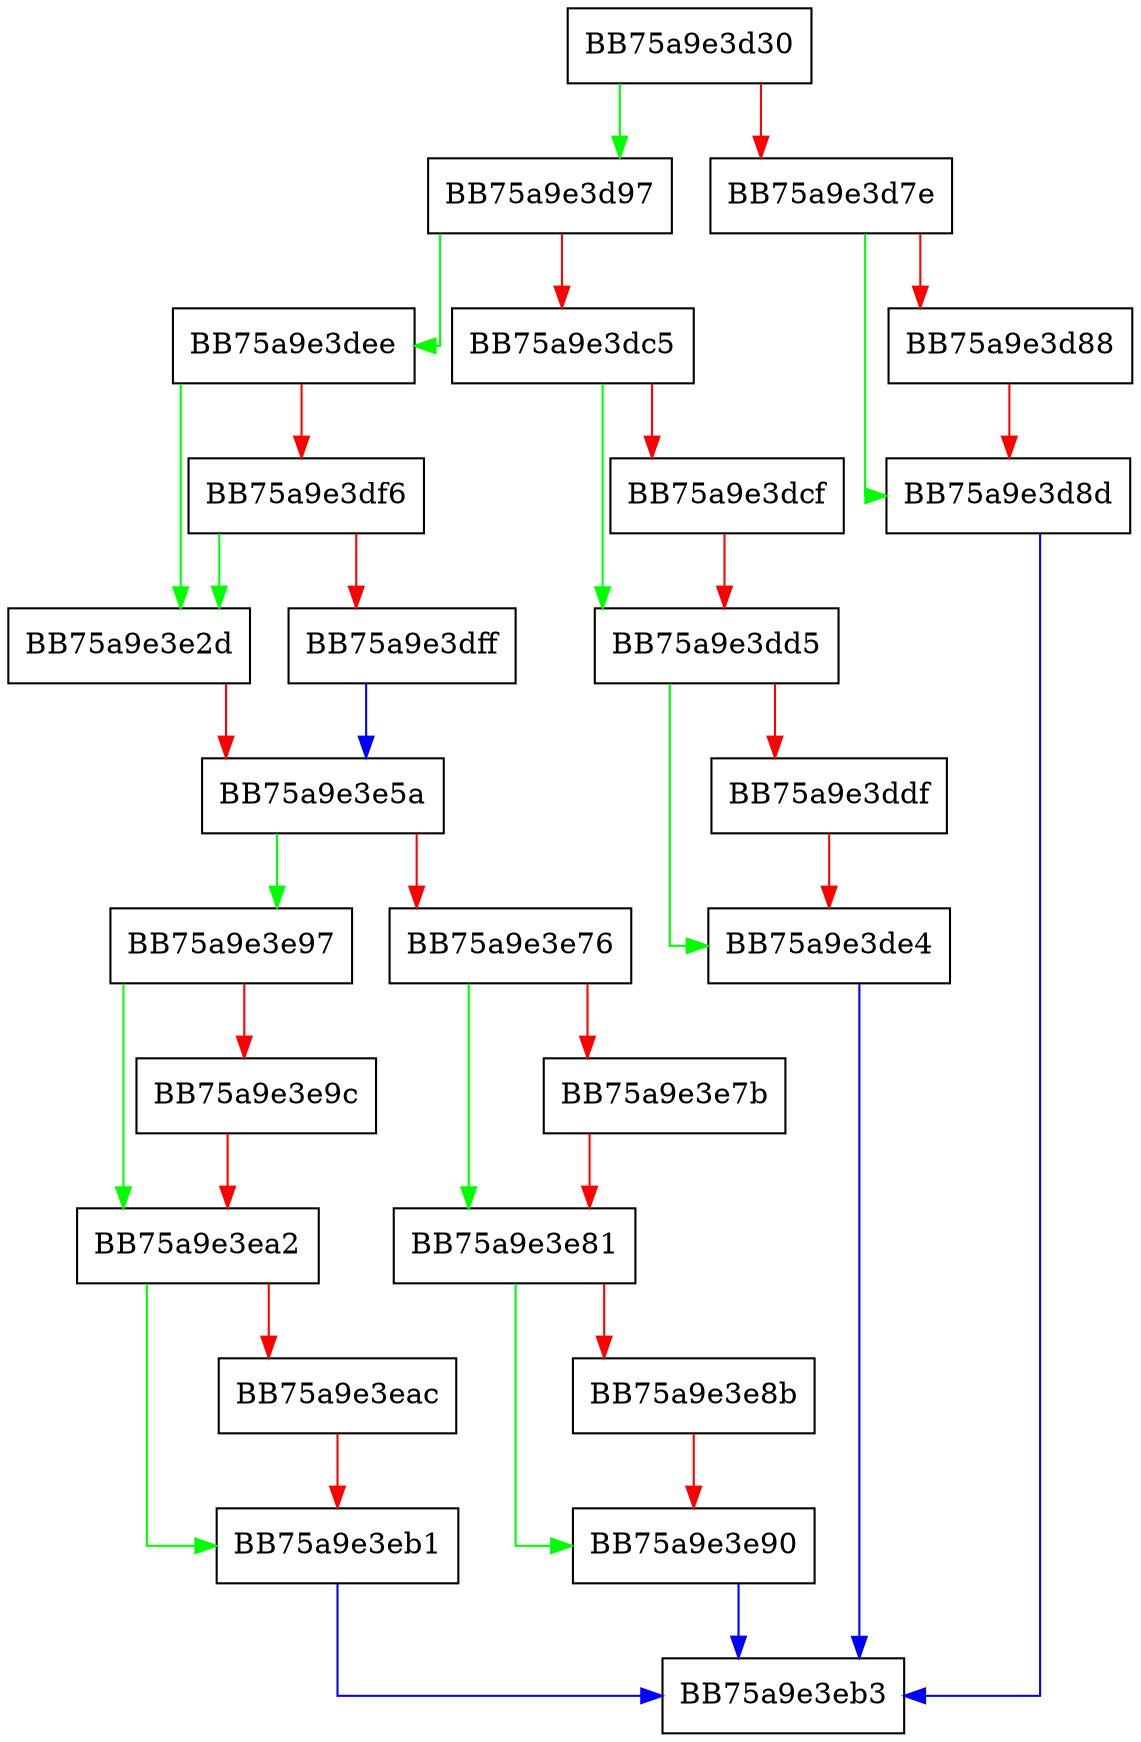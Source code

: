 digraph extract_pe_info {
  node [shape="box"];
  graph [splines=ortho];
  BB75a9e3d30 -> BB75a9e3d97 [color="green"];
  BB75a9e3d30 -> BB75a9e3d7e [color="red"];
  BB75a9e3d7e -> BB75a9e3d8d [color="green"];
  BB75a9e3d7e -> BB75a9e3d88 [color="red"];
  BB75a9e3d88 -> BB75a9e3d8d [color="red"];
  BB75a9e3d8d -> BB75a9e3eb3 [color="blue"];
  BB75a9e3d97 -> BB75a9e3dee [color="green"];
  BB75a9e3d97 -> BB75a9e3dc5 [color="red"];
  BB75a9e3dc5 -> BB75a9e3dd5 [color="green"];
  BB75a9e3dc5 -> BB75a9e3dcf [color="red"];
  BB75a9e3dcf -> BB75a9e3dd5 [color="red"];
  BB75a9e3dd5 -> BB75a9e3de4 [color="green"];
  BB75a9e3dd5 -> BB75a9e3ddf [color="red"];
  BB75a9e3ddf -> BB75a9e3de4 [color="red"];
  BB75a9e3de4 -> BB75a9e3eb3 [color="blue"];
  BB75a9e3dee -> BB75a9e3e2d [color="green"];
  BB75a9e3dee -> BB75a9e3df6 [color="red"];
  BB75a9e3df6 -> BB75a9e3e2d [color="green"];
  BB75a9e3df6 -> BB75a9e3dff [color="red"];
  BB75a9e3dff -> BB75a9e3e5a [color="blue"];
  BB75a9e3e2d -> BB75a9e3e5a [color="red"];
  BB75a9e3e5a -> BB75a9e3e97 [color="green"];
  BB75a9e3e5a -> BB75a9e3e76 [color="red"];
  BB75a9e3e76 -> BB75a9e3e81 [color="green"];
  BB75a9e3e76 -> BB75a9e3e7b [color="red"];
  BB75a9e3e7b -> BB75a9e3e81 [color="red"];
  BB75a9e3e81 -> BB75a9e3e90 [color="green"];
  BB75a9e3e81 -> BB75a9e3e8b [color="red"];
  BB75a9e3e8b -> BB75a9e3e90 [color="red"];
  BB75a9e3e90 -> BB75a9e3eb3 [color="blue"];
  BB75a9e3e97 -> BB75a9e3ea2 [color="green"];
  BB75a9e3e97 -> BB75a9e3e9c [color="red"];
  BB75a9e3e9c -> BB75a9e3ea2 [color="red"];
  BB75a9e3ea2 -> BB75a9e3eb1 [color="green"];
  BB75a9e3ea2 -> BB75a9e3eac [color="red"];
  BB75a9e3eac -> BB75a9e3eb1 [color="red"];
  BB75a9e3eb1 -> BB75a9e3eb3 [color="blue"];
}